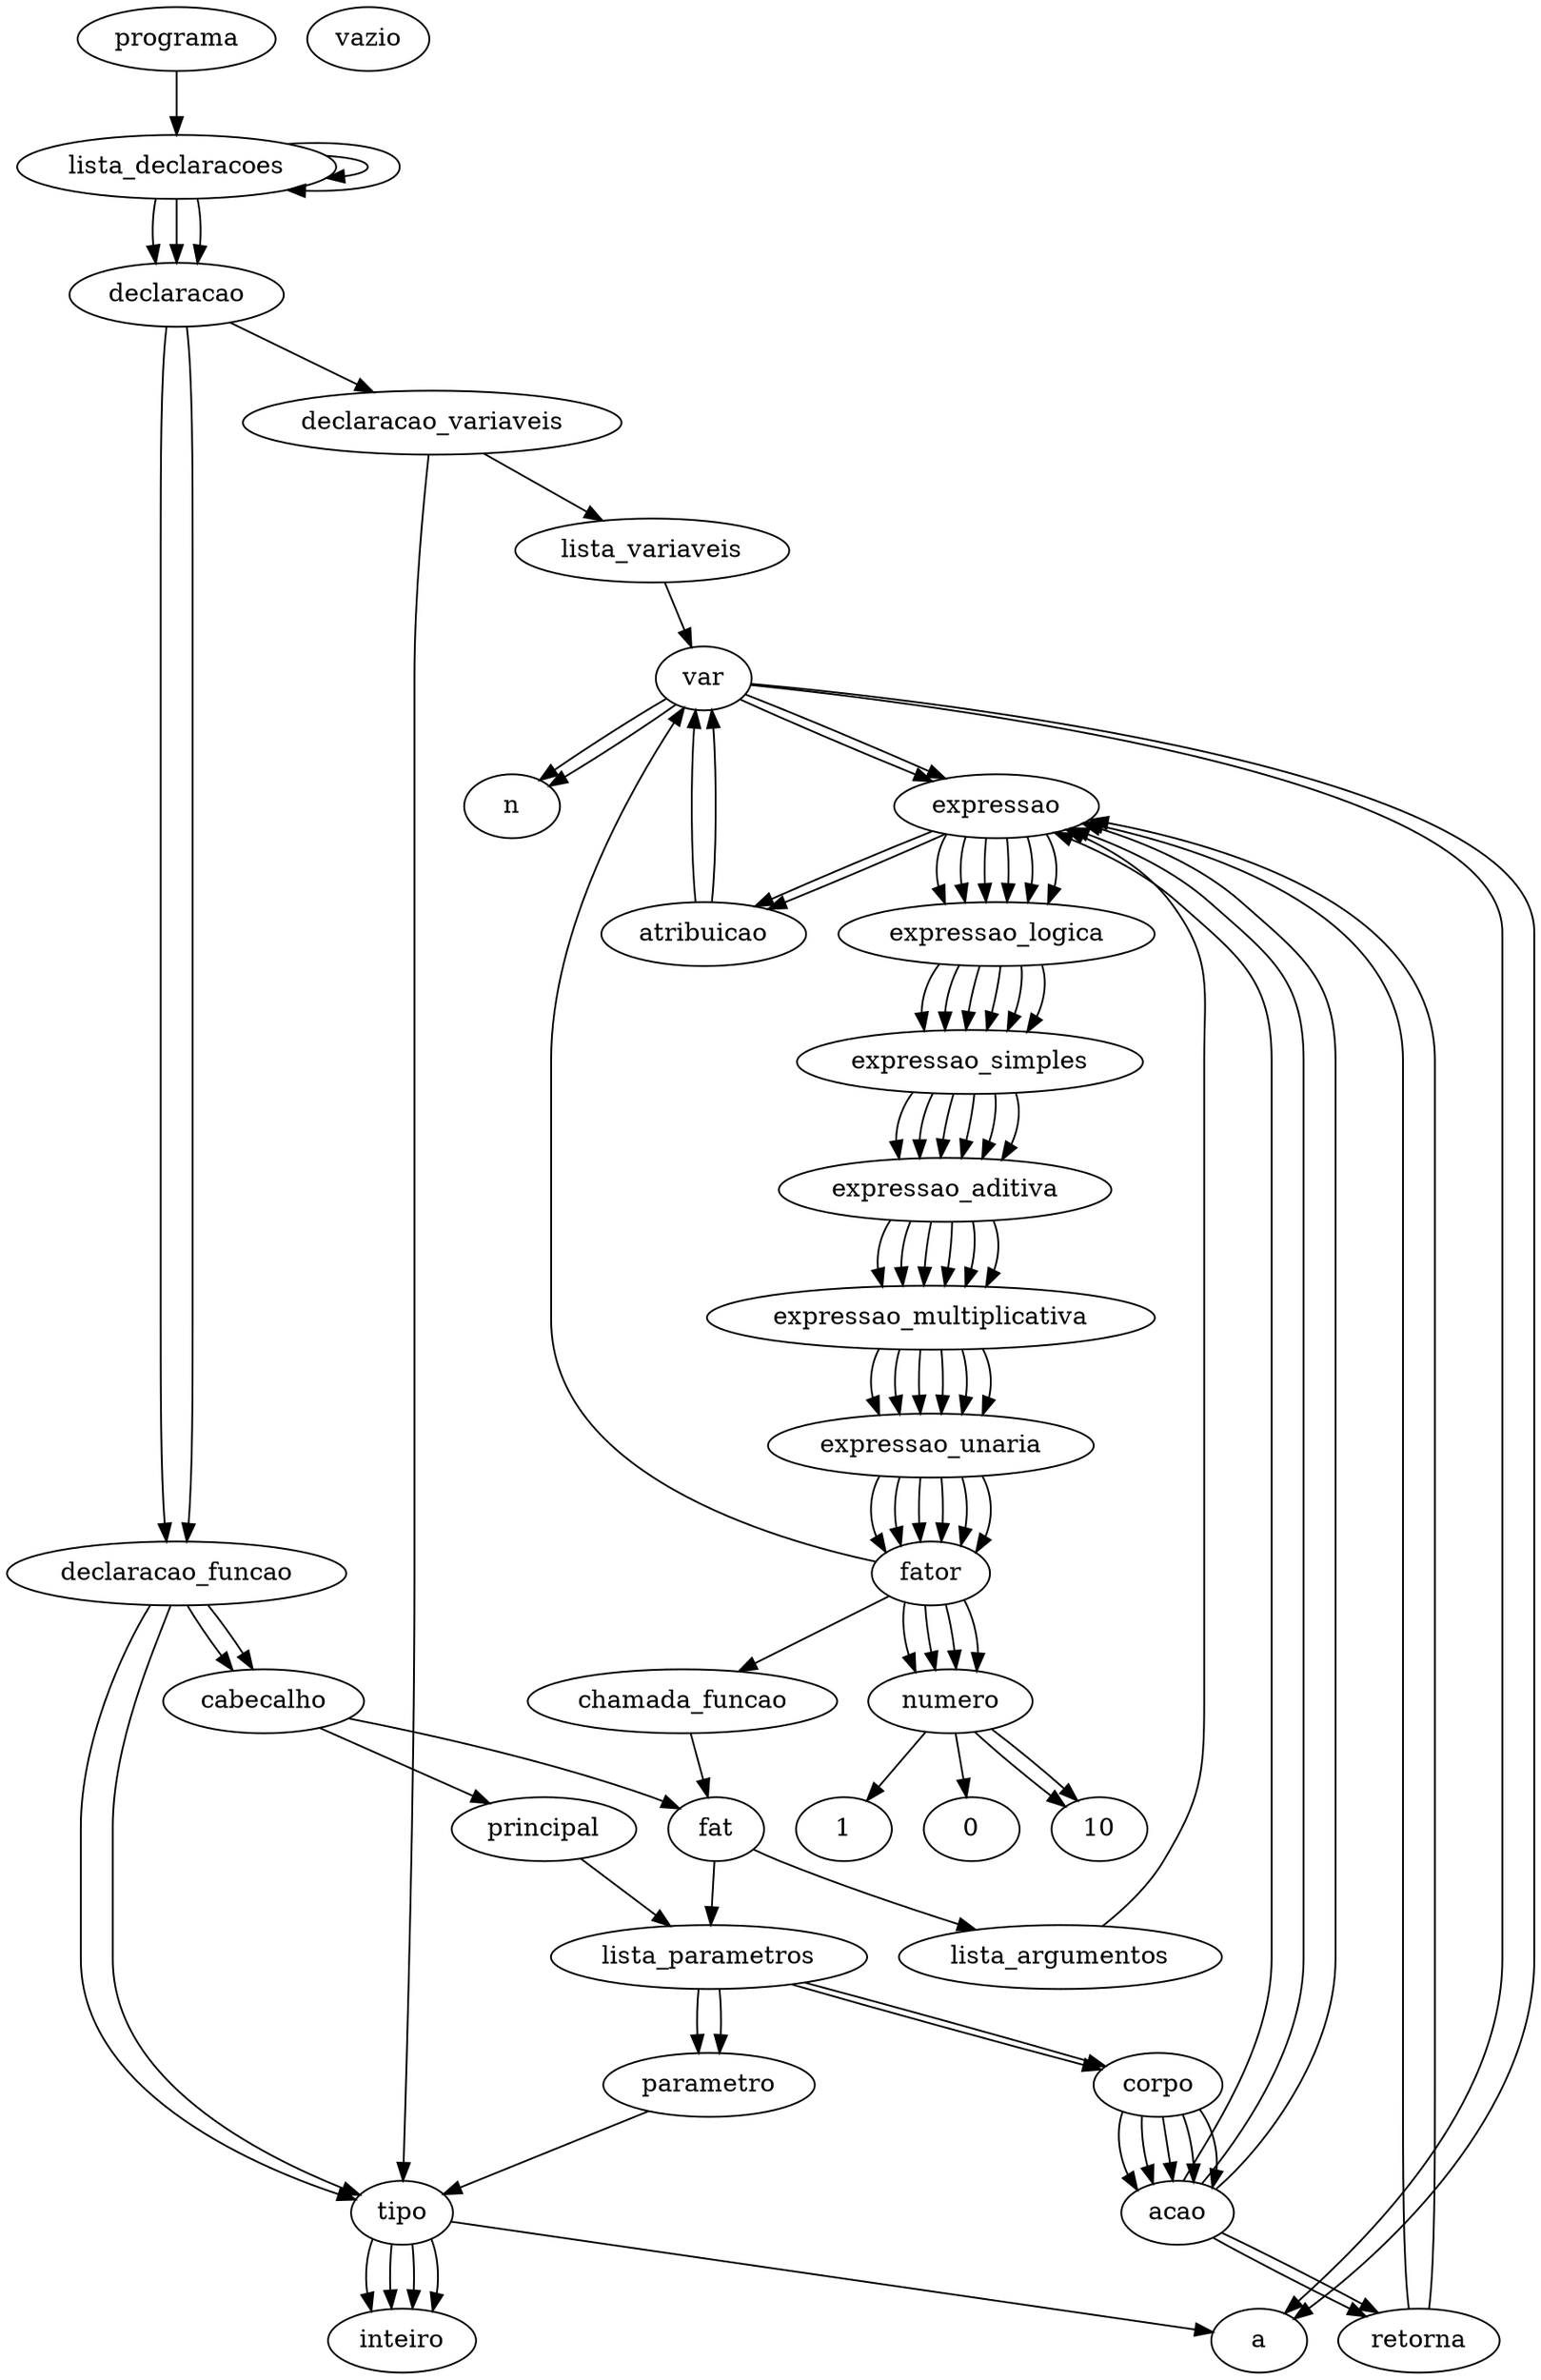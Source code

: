 digraph G {
	tipo -> inteiro
	var -> n
	lista_variaveis -> var
	declaracao_variaveis -> tipo
	declaracao_variaveis -> lista_variaveis
	declaracao -> declaracao_variaveis
	tipo -> inteiro
	tipo -> inteiro
	parametro -> tipo
	tipo -> a
	lista_parametros -> parametro
	vazio
	var -> a
	numero -> 10
	fator -> numero
	expressao_unaria -> fator
	expressao_multiplicativa -> expressao_unaria
	expressao_aditiva -> expressao_multiplicativa
	expressao_simples -> expressao_aditiva
	expressao_logica -> expressao_simples
	expressao -> expressao_logica
	atribuicao -> var
	var -> expressao
	expressao -> atribuicao
	acao -> expressao
	corpo -> acao
	var -> a
	fator -> var
	expressao_unaria -> fator
	expressao_multiplicativa -> expressao_unaria
	expressao_aditiva -> expressao_multiplicativa
	expressao_simples -> expressao_aditiva
	expressao_logica -> expressao_simples
	expressao -> expressao_logica
	retorna -> expressao
	acao -> retorna
	corpo -> acao
	cabecalho -> fat
	fat -> lista_parametros
	lista_parametros -> corpo
	declaracao_funcao -> tipo
	declaracao_funcao -> cabecalho
	declaracao -> declaracao_funcao
	tipo -> inteiro
	vazio
	lista_parametros -> parametro
	vazio
	var -> n
	numero -> 1
	fator -> numero
	expressao_unaria -> fator
	expressao_multiplicativa -> expressao_unaria
	expressao_aditiva -> expressao_multiplicativa
	expressao_simples -> expressao_aditiva
	expressao_logica -> expressao_simples
	expressao -> expressao_logica
	atribuicao -> var
	var -> expressao
	expressao -> atribuicao
	acao -> expressao
	corpo -> acao
	numero -> 10
	fator -> numero
	expressao_unaria -> fator
	expressao_multiplicativa -> expressao_unaria
	expressao_aditiva -> expressao_multiplicativa
	expressao_simples -> expressao_aditiva
	expressao_logica -> expressao_simples
	expressao -> expressao_logica
	lista_argumentos -> expressao
	chamada_funcao -> fat
	fat -> lista_argumentos
	fator -> chamada_funcao
	expressao_unaria -> fator
	expressao_multiplicativa -> expressao_unaria
	expressao_aditiva -> expressao_multiplicativa
	expressao_simples -> expressao_aditiva
	expressao_logica -> expressao_simples
	expressao -> expressao_logica
	acao -> expressao
	corpo -> acao
	numero -> 0
	fator -> numero
	expressao_unaria -> fator
	expressao_multiplicativa -> expressao_unaria
	expressao_aditiva -> expressao_multiplicativa
	expressao_simples -> expressao_aditiva
	expressao_logica -> expressao_simples
	expressao -> expressao_logica
	retorna -> expressao
	acao -> retorna
	corpo -> acao
	cabecalho -> principal
	principal -> lista_parametros
	lista_parametros -> corpo
	declaracao_funcao -> tipo
	declaracao_funcao -> cabecalho
	declaracao -> declaracao_funcao
	lista_declaracoes -> declaracao
	lista_declaracoes -> declaracao
	lista_declaracoes -> lista_declaracoes
	lista_declaracoes -> declaracao
	lista_declaracoes -> lista_declaracoes
	programa
	programa -> lista_declaracoes
}

